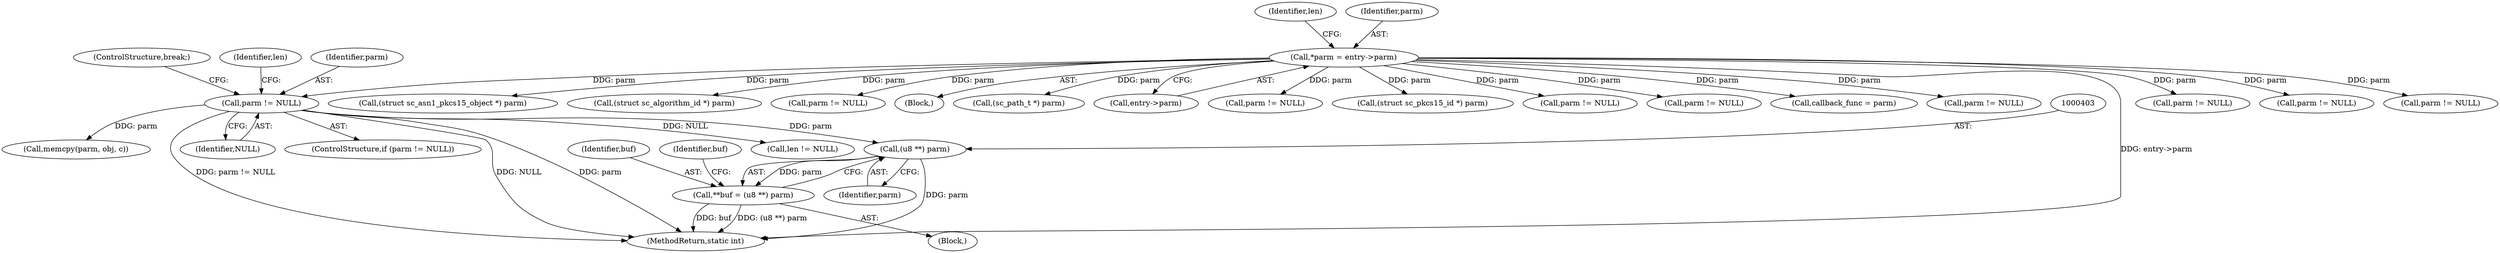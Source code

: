 digraph "0_OpenSC_a3fc7693f3a035a8a7921cffb98432944bb42740@pointer" {
"1000402" [label="(Call,(u8 **) parm)"];
"1000362" [label="(Call,parm != NULL)"];
"1000110" [label="(Call,*parm = entry->parm)"];
"1000400" [label="(Call,**buf = (u8 **) parm)"];
"1000361" [label="(ControlStructure,if (parm != NULL))"];
"1000400" [label="(Call,**buf = (u8 **) parm)"];
"1000452" [label="(Call,parm != NULL)"];
"1000128" [label="(Call,callback_func = parm)"];
"1000770" [label="(MethodReturn,static int)"];
"1000218" [label="(Call,parm != NULL)"];
"1000118" [label="(Identifier,len)"];
"1000252" [label="(Call,parm != NULL)"];
"1000368" [label="(Call,len != NULL)"];
"1000536" [label="(Call,parm != NULL)"];
"1000521" [label="(Call,parm != NULL)"];
"1000677" [label="(Call,(struct sc_asn1_pkcs15_object *) parm)"];
"1000695" [label="(Call,(struct sc_algorithm_id *) parm)"];
"1000110" [label="(Call,*parm = entry->parm)"];
"1000162" [label="(Call,parm != NULL)"];
"1000441" [label="(Call,memcpy(parm, obj, c))"];
"1000369" [label="(Identifier,len)"];
"1000108" [label="(Block,)"];
"1000618" [label="(Call,(sc_path_t *) parm)"];
"1000364" [label="(Identifier,NULL)"];
"1000402" [label="(Call,(u8 **) parm)"];
"1000363" [label="(Identifier,parm)"];
"1000407" [label="(Identifier,buf)"];
"1000112" [label="(Call,entry->parm)"];
"1000111" [label="(Identifier,parm)"];
"1000346" [label="(Call,parm != NULL)"];
"1000362" [label="(Call,parm != NULL)"];
"1000398" [label="(Block,)"];
"1000401" [label="(Identifier,buf)"];
"1000404" [label="(Identifier,parm)"];
"1000634" [label="(Call,(struct sc_pkcs15_id *) parm)"];
"1000449" [label="(ControlStructure,break;)"];
"1000185" [label="(Call,parm != NULL)"];
"1000402" -> "1000400"  [label="AST: "];
"1000402" -> "1000404"  [label="CFG: "];
"1000403" -> "1000402"  [label="AST: "];
"1000404" -> "1000402"  [label="AST: "];
"1000400" -> "1000402"  [label="CFG: "];
"1000402" -> "1000770"  [label="DDG: parm"];
"1000402" -> "1000400"  [label="DDG: parm"];
"1000362" -> "1000402"  [label="DDG: parm"];
"1000362" -> "1000361"  [label="AST: "];
"1000362" -> "1000364"  [label="CFG: "];
"1000363" -> "1000362"  [label="AST: "];
"1000364" -> "1000362"  [label="AST: "];
"1000369" -> "1000362"  [label="CFG: "];
"1000449" -> "1000362"  [label="CFG: "];
"1000362" -> "1000770"  [label="DDG: NULL"];
"1000362" -> "1000770"  [label="DDG: parm != NULL"];
"1000362" -> "1000770"  [label="DDG: parm"];
"1000110" -> "1000362"  [label="DDG: parm"];
"1000362" -> "1000368"  [label="DDG: NULL"];
"1000362" -> "1000441"  [label="DDG: parm"];
"1000110" -> "1000108"  [label="AST: "];
"1000110" -> "1000112"  [label="CFG: "];
"1000111" -> "1000110"  [label="AST: "];
"1000112" -> "1000110"  [label="AST: "];
"1000118" -> "1000110"  [label="CFG: "];
"1000110" -> "1000770"  [label="DDG: entry->parm"];
"1000110" -> "1000128"  [label="DDG: parm"];
"1000110" -> "1000162"  [label="DDG: parm"];
"1000110" -> "1000185"  [label="DDG: parm"];
"1000110" -> "1000218"  [label="DDG: parm"];
"1000110" -> "1000252"  [label="DDG: parm"];
"1000110" -> "1000346"  [label="DDG: parm"];
"1000110" -> "1000452"  [label="DDG: parm"];
"1000110" -> "1000521"  [label="DDG: parm"];
"1000110" -> "1000536"  [label="DDG: parm"];
"1000110" -> "1000618"  [label="DDG: parm"];
"1000110" -> "1000634"  [label="DDG: parm"];
"1000110" -> "1000677"  [label="DDG: parm"];
"1000110" -> "1000695"  [label="DDG: parm"];
"1000400" -> "1000398"  [label="AST: "];
"1000401" -> "1000400"  [label="AST: "];
"1000407" -> "1000400"  [label="CFG: "];
"1000400" -> "1000770"  [label="DDG: buf"];
"1000400" -> "1000770"  [label="DDG: (u8 **) parm"];
}
